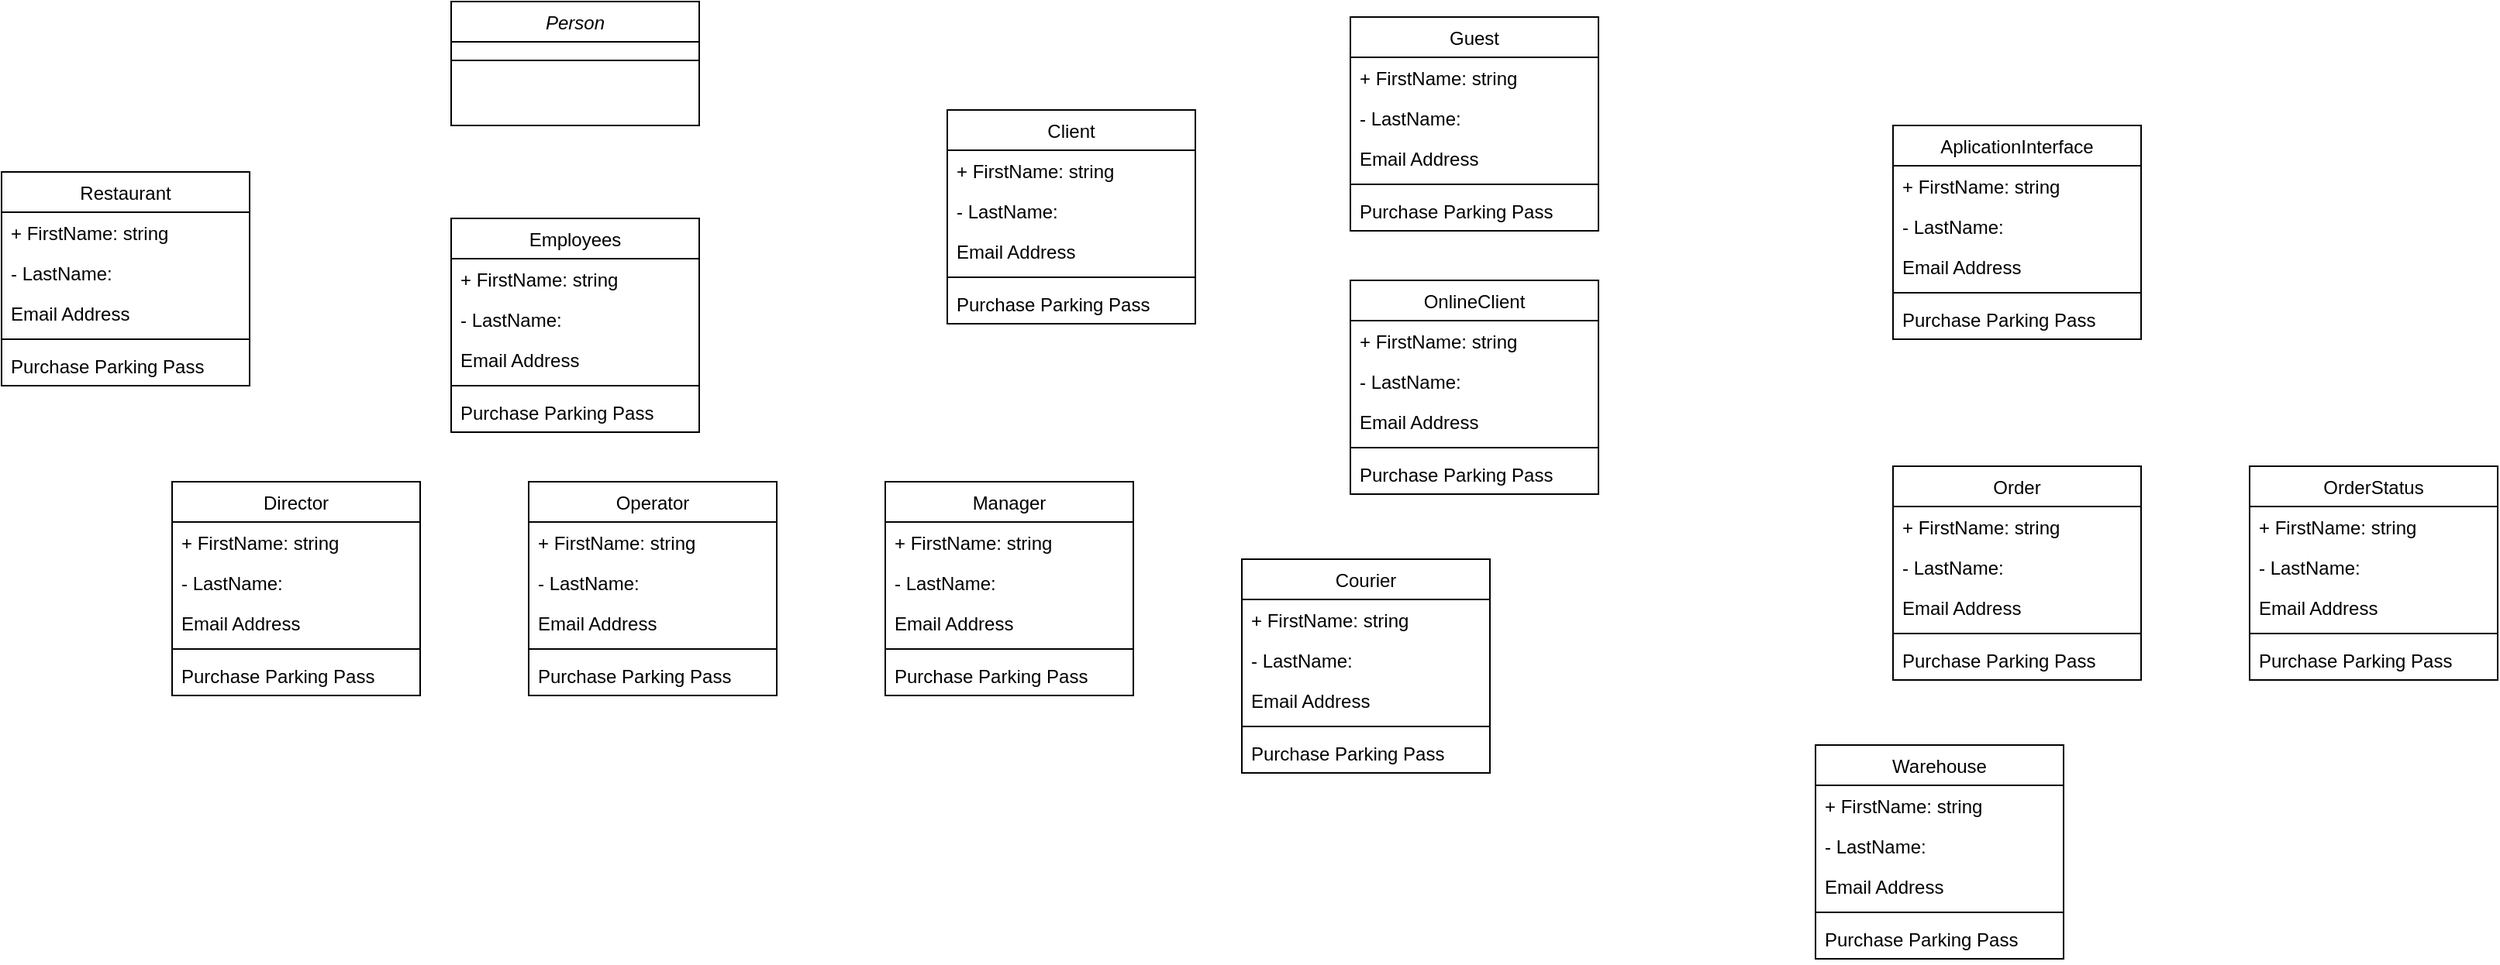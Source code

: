 <mxfile version="14.4.0" type="github">
  <diagram id="C5RBs43oDa-KdzZeNtuy" name="Page-1">
    <mxGraphModel dx="868" dy="426" grid="1" gridSize="10" guides="1" tooltips="1" connect="1" arrows="1" fold="1" page="1" pageScale="1" pageWidth="1654" pageHeight="1169" math="0" shadow="0">
      <root>
        <mxCell id="WIyWlLk6GJQsqaUBKTNV-0" />
        <mxCell id="WIyWlLk6GJQsqaUBKTNV-1" parent="WIyWlLk6GJQsqaUBKTNV-0" />
        <mxCell id="v5H9gl0Cg46Wzbv6vSkD-0" value="Employees" style="swimlane;fontStyle=0;align=center;verticalAlign=top;childLayout=stackLayout;horizontal=1;startSize=26;horizontalStack=0;resizeParent=1;resizeLast=0;collapsible=1;marginBottom=0;rounded=0;shadow=0;strokeWidth=1;" vertex="1" parent="WIyWlLk6GJQsqaUBKTNV-1">
          <mxGeometry x="300" y="150" width="160" height="138" as="geometry">
            <mxRectangle x="230" y="140" width="160" height="26" as="alternateBounds" />
          </mxGeometry>
        </mxCell>
        <mxCell id="v5H9gl0Cg46Wzbv6vSkD-1" value="+ FirstName: string" style="text;align=left;verticalAlign=top;spacingLeft=4;spacingRight=4;overflow=hidden;rotatable=0;points=[[0,0.5],[1,0.5]];portConstraint=eastwest;" vertex="1" parent="v5H9gl0Cg46Wzbv6vSkD-0">
          <mxGeometry y="26" width="160" height="26" as="geometry" />
        </mxCell>
        <mxCell id="v5H9gl0Cg46Wzbv6vSkD-2" value="- LastName:" style="text;align=left;verticalAlign=top;spacingLeft=4;spacingRight=4;overflow=hidden;rotatable=0;points=[[0,0.5],[1,0.5]];portConstraint=eastwest;rounded=0;shadow=0;html=0;" vertex="1" parent="v5H9gl0Cg46Wzbv6vSkD-0">
          <mxGeometry y="52" width="160" height="26" as="geometry" />
        </mxCell>
        <mxCell id="v5H9gl0Cg46Wzbv6vSkD-3" value="Email Address" style="text;align=left;verticalAlign=top;spacingLeft=4;spacingRight=4;overflow=hidden;rotatable=0;points=[[0,0.5],[1,0.5]];portConstraint=eastwest;rounded=0;shadow=0;html=0;" vertex="1" parent="v5H9gl0Cg46Wzbv6vSkD-0">
          <mxGeometry y="78" width="160" height="26" as="geometry" />
        </mxCell>
        <mxCell id="v5H9gl0Cg46Wzbv6vSkD-4" value="" style="line;html=1;strokeWidth=1;align=left;verticalAlign=middle;spacingTop=-1;spacingLeft=3;spacingRight=3;rotatable=0;labelPosition=right;points=[];portConstraint=eastwest;" vertex="1" parent="v5H9gl0Cg46Wzbv6vSkD-0">
          <mxGeometry y="104" width="160" height="8" as="geometry" />
        </mxCell>
        <mxCell id="v5H9gl0Cg46Wzbv6vSkD-5" value="Purchase Parking Pass" style="text;align=left;verticalAlign=top;spacingLeft=4;spacingRight=4;overflow=hidden;rotatable=0;points=[[0,0.5],[1,0.5]];portConstraint=eastwest;" vertex="1" parent="v5H9gl0Cg46Wzbv6vSkD-0">
          <mxGeometry y="112" width="160" height="26" as="geometry" />
        </mxCell>
        <mxCell id="v5H9gl0Cg46Wzbv6vSkD-7" value="Person" style="swimlane;fontStyle=2;align=center;verticalAlign=top;childLayout=stackLayout;horizontal=1;startSize=26;horizontalStack=0;resizeParent=1;resizeLast=0;collapsible=1;marginBottom=0;rounded=0;shadow=0;strokeWidth=1;" vertex="1" parent="WIyWlLk6GJQsqaUBKTNV-1">
          <mxGeometry x="300" y="10" width="160" height="80" as="geometry">
            <mxRectangle x="230" y="140" width="160" height="26" as="alternateBounds" />
          </mxGeometry>
        </mxCell>
        <mxCell id="v5H9gl0Cg46Wzbv6vSkD-11" value="" style="line;html=1;strokeWidth=1;align=left;verticalAlign=middle;spacingTop=-1;spacingLeft=3;spacingRight=3;rotatable=0;labelPosition=right;points=[];portConstraint=eastwest;" vertex="1" parent="v5H9gl0Cg46Wzbv6vSkD-7">
          <mxGeometry y="26" width="160" height="24" as="geometry" />
        </mxCell>
        <mxCell id="v5H9gl0Cg46Wzbv6vSkD-13" value="Director" style="swimlane;fontStyle=0;align=center;verticalAlign=top;childLayout=stackLayout;horizontal=1;startSize=26;horizontalStack=0;resizeParent=1;resizeLast=0;collapsible=1;marginBottom=0;rounded=0;shadow=0;strokeWidth=1;" vertex="1" parent="WIyWlLk6GJQsqaUBKTNV-1">
          <mxGeometry x="120" y="320" width="160" height="138" as="geometry">
            <mxRectangle x="230" y="140" width="160" height="26" as="alternateBounds" />
          </mxGeometry>
        </mxCell>
        <mxCell id="v5H9gl0Cg46Wzbv6vSkD-14" value="+ FirstName: string" style="text;align=left;verticalAlign=top;spacingLeft=4;spacingRight=4;overflow=hidden;rotatable=0;points=[[0,0.5],[1,0.5]];portConstraint=eastwest;" vertex="1" parent="v5H9gl0Cg46Wzbv6vSkD-13">
          <mxGeometry y="26" width="160" height="26" as="geometry" />
        </mxCell>
        <mxCell id="v5H9gl0Cg46Wzbv6vSkD-15" value="- LastName:" style="text;align=left;verticalAlign=top;spacingLeft=4;spacingRight=4;overflow=hidden;rotatable=0;points=[[0,0.5],[1,0.5]];portConstraint=eastwest;rounded=0;shadow=0;html=0;" vertex="1" parent="v5H9gl0Cg46Wzbv6vSkD-13">
          <mxGeometry y="52" width="160" height="26" as="geometry" />
        </mxCell>
        <mxCell id="v5H9gl0Cg46Wzbv6vSkD-16" value="Email Address" style="text;align=left;verticalAlign=top;spacingLeft=4;spacingRight=4;overflow=hidden;rotatable=0;points=[[0,0.5],[1,0.5]];portConstraint=eastwest;rounded=0;shadow=0;html=0;" vertex="1" parent="v5H9gl0Cg46Wzbv6vSkD-13">
          <mxGeometry y="78" width="160" height="26" as="geometry" />
        </mxCell>
        <mxCell id="v5H9gl0Cg46Wzbv6vSkD-17" value="" style="line;html=1;strokeWidth=1;align=left;verticalAlign=middle;spacingTop=-1;spacingLeft=3;spacingRight=3;rotatable=0;labelPosition=right;points=[];portConstraint=eastwest;" vertex="1" parent="v5H9gl0Cg46Wzbv6vSkD-13">
          <mxGeometry y="104" width="160" height="8" as="geometry" />
        </mxCell>
        <mxCell id="v5H9gl0Cg46Wzbv6vSkD-18" value="Purchase Parking Pass" style="text;align=left;verticalAlign=top;spacingLeft=4;spacingRight=4;overflow=hidden;rotatable=0;points=[[0,0.5],[1,0.5]];portConstraint=eastwest;" vertex="1" parent="v5H9gl0Cg46Wzbv6vSkD-13">
          <mxGeometry y="112" width="160" height="26" as="geometry" />
        </mxCell>
        <mxCell id="v5H9gl0Cg46Wzbv6vSkD-19" value="Restaurant" style="swimlane;fontStyle=0;align=center;verticalAlign=top;childLayout=stackLayout;horizontal=1;startSize=26;horizontalStack=0;resizeParent=1;resizeLast=0;collapsible=1;marginBottom=0;rounded=0;shadow=0;strokeWidth=1;" vertex="1" parent="WIyWlLk6GJQsqaUBKTNV-1">
          <mxGeometry x="10" y="120" width="160" height="138" as="geometry">
            <mxRectangle x="230" y="140" width="160" height="26" as="alternateBounds" />
          </mxGeometry>
        </mxCell>
        <mxCell id="v5H9gl0Cg46Wzbv6vSkD-20" value="+ FirstName: string" style="text;align=left;verticalAlign=top;spacingLeft=4;spacingRight=4;overflow=hidden;rotatable=0;points=[[0,0.5],[1,0.5]];portConstraint=eastwest;" vertex="1" parent="v5H9gl0Cg46Wzbv6vSkD-19">
          <mxGeometry y="26" width="160" height="26" as="geometry" />
        </mxCell>
        <mxCell id="v5H9gl0Cg46Wzbv6vSkD-21" value="- LastName:" style="text;align=left;verticalAlign=top;spacingLeft=4;spacingRight=4;overflow=hidden;rotatable=0;points=[[0,0.5],[1,0.5]];portConstraint=eastwest;rounded=0;shadow=0;html=0;" vertex="1" parent="v5H9gl0Cg46Wzbv6vSkD-19">
          <mxGeometry y="52" width="160" height="26" as="geometry" />
        </mxCell>
        <mxCell id="v5H9gl0Cg46Wzbv6vSkD-22" value="Email Address" style="text;align=left;verticalAlign=top;spacingLeft=4;spacingRight=4;overflow=hidden;rotatable=0;points=[[0,0.5],[1,0.5]];portConstraint=eastwest;rounded=0;shadow=0;html=0;" vertex="1" parent="v5H9gl0Cg46Wzbv6vSkD-19">
          <mxGeometry y="78" width="160" height="26" as="geometry" />
        </mxCell>
        <mxCell id="v5H9gl0Cg46Wzbv6vSkD-23" value="" style="line;html=1;strokeWidth=1;align=left;verticalAlign=middle;spacingTop=-1;spacingLeft=3;spacingRight=3;rotatable=0;labelPosition=right;points=[];portConstraint=eastwest;" vertex="1" parent="v5H9gl0Cg46Wzbv6vSkD-19">
          <mxGeometry y="104" width="160" height="8" as="geometry" />
        </mxCell>
        <mxCell id="v5H9gl0Cg46Wzbv6vSkD-24" value="Purchase Parking Pass" style="text;align=left;verticalAlign=top;spacingLeft=4;spacingRight=4;overflow=hidden;rotatable=0;points=[[0,0.5],[1,0.5]];portConstraint=eastwest;" vertex="1" parent="v5H9gl0Cg46Wzbv6vSkD-19">
          <mxGeometry y="112" width="160" height="26" as="geometry" />
        </mxCell>
        <mxCell id="v5H9gl0Cg46Wzbv6vSkD-25" value="Operator" style="swimlane;fontStyle=0;align=center;verticalAlign=top;childLayout=stackLayout;horizontal=1;startSize=26;horizontalStack=0;resizeParent=1;resizeLast=0;collapsible=1;marginBottom=0;rounded=0;shadow=0;strokeWidth=1;" vertex="1" parent="WIyWlLk6GJQsqaUBKTNV-1">
          <mxGeometry x="350" y="320" width="160" height="138" as="geometry">
            <mxRectangle x="230" y="140" width="160" height="26" as="alternateBounds" />
          </mxGeometry>
        </mxCell>
        <mxCell id="v5H9gl0Cg46Wzbv6vSkD-26" value="+ FirstName: string" style="text;align=left;verticalAlign=top;spacingLeft=4;spacingRight=4;overflow=hidden;rotatable=0;points=[[0,0.5],[1,0.5]];portConstraint=eastwest;" vertex="1" parent="v5H9gl0Cg46Wzbv6vSkD-25">
          <mxGeometry y="26" width="160" height="26" as="geometry" />
        </mxCell>
        <mxCell id="v5H9gl0Cg46Wzbv6vSkD-27" value="- LastName:" style="text;align=left;verticalAlign=top;spacingLeft=4;spacingRight=4;overflow=hidden;rotatable=0;points=[[0,0.5],[1,0.5]];portConstraint=eastwest;rounded=0;shadow=0;html=0;" vertex="1" parent="v5H9gl0Cg46Wzbv6vSkD-25">
          <mxGeometry y="52" width="160" height="26" as="geometry" />
        </mxCell>
        <mxCell id="v5H9gl0Cg46Wzbv6vSkD-28" value="Email Address" style="text;align=left;verticalAlign=top;spacingLeft=4;spacingRight=4;overflow=hidden;rotatable=0;points=[[0,0.5],[1,0.5]];portConstraint=eastwest;rounded=0;shadow=0;html=0;" vertex="1" parent="v5H9gl0Cg46Wzbv6vSkD-25">
          <mxGeometry y="78" width="160" height="26" as="geometry" />
        </mxCell>
        <mxCell id="v5H9gl0Cg46Wzbv6vSkD-29" value="" style="line;html=1;strokeWidth=1;align=left;verticalAlign=middle;spacingTop=-1;spacingLeft=3;spacingRight=3;rotatable=0;labelPosition=right;points=[];portConstraint=eastwest;" vertex="1" parent="v5H9gl0Cg46Wzbv6vSkD-25">
          <mxGeometry y="104" width="160" height="8" as="geometry" />
        </mxCell>
        <mxCell id="v5H9gl0Cg46Wzbv6vSkD-30" value="Purchase Parking Pass" style="text;align=left;verticalAlign=top;spacingLeft=4;spacingRight=4;overflow=hidden;rotatable=0;points=[[0,0.5],[1,0.5]];portConstraint=eastwest;" vertex="1" parent="v5H9gl0Cg46Wzbv6vSkD-25">
          <mxGeometry y="112" width="160" height="26" as="geometry" />
        </mxCell>
        <mxCell id="v5H9gl0Cg46Wzbv6vSkD-31" value="Manager" style="swimlane;fontStyle=0;align=center;verticalAlign=top;childLayout=stackLayout;horizontal=1;startSize=26;horizontalStack=0;resizeParent=1;resizeLast=0;collapsible=1;marginBottom=0;rounded=0;shadow=0;strokeWidth=1;" vertex="1" parent="WIyWlLk6GJQsqaUBKTNV-1">
          <mxGeometry x="580" y="320" width="160" height="138" as="geometry">
            <mxRectangle x="230" y="140" width="160" height="26" as="alternateBounds" />
          </mxGeometry>
        </mxCell>
        <mxCell id="v5H9gl0Cg46Wzbv6vSkD-32" value="+ FirstName: string" style="text;align=left;verticalAlign=top;spacingLeft=4;spacingRight=4;overflow=hidden;rotatable=0;points=[[0,0.5],[1,0.5]];portConstraint=eastwest;" vertex="1" parent="v5H9gl0Cg46Wzbv6vSkD-31">
          <mxGeometry y="26" width="160" height="26" as="geometry" />
        </mxCell>
        <mxCell id="v5H9gl0Cg46Wzbv6vSkD-33" value="- LastName:" style="text;align=left;verticalAlign=top;spacingLeft=4;spacingRight=4;overflow=hidden;rotatable=0;points=[[0,0.5],[1,0.5]];portConstraint=eastwest;rounded=0;shadow=0;html=0;" vertex="1" parent="v5H9gl0Cg46Wzbv6vSkD-31">
          <mxGeometry y="52" width="160" height="26" as="geometry" />
        </mxCell>
        <mxCell id="v5H9gl0Cg46Wzbv6vSkD-34" value="Email Address" style="text;align=left;verticalAlign=top;spacingLeft=4;spacingRight=4;overflow=hidden;rotatable=0;points=[[0,0.5],[1,0.5]];portConstraint=eastwest;rounded=0;shadow=0;html=0;" vertex="1" parent="v5H9gl0Cg46Wzbv6vSkD-31">
          <mxGeometry y="78" width="160" height="26" as="geometry" />
        </mxCell>
        <mxCell id="v5H9gl0Cg46Wzbv6vSkD-35" value="" style="line;html=1;strokeWidth=1;align=left;verticalAlign=middle;spacingTop=-1;spacingLeft=3;spacingRight=3;rotatable=0;labelPosition=right;points=[];portConstraint=eastwest;" vertex="1" parent="v5H9gl0Cg46Wzbv6vSkD-31">
          <mxGeometry y="104" width="160" height="8" as="geometry" />
        </mxCell>
        <mxCell id="v5H9gl0Cg46Wzbv6vSkD-36" value="Purchase Parking Pass" style="text;align=left;verticalAlign=top;spacingLeft=4;spacingRight=4;overflow=hidden;rotatable=0;points=[[0,0.5],[1,0.5]];portConstraint=eastwest;" vertex="1" parent="v5H9gl0Cg46Wzbv6vSkD-31">
          <mxGeometry y="112" width="160" height="26" as="geometry" />
        </mxCell>
        <mxCell id="v5H9gl0Cg46Wzbv6vSkD-37" value="Courier" style="swimlane;fontStyle=0;align=center;verticalAlign=top;childLayout=stackLayout;horizontal=1;startSize=26;horizontalStack=0;resizeParent=1;resizeLast=0;collapsible=1;marginBottom=0;rounded=0;shadow=0;strokeWidth=1;" vertex="1" parent="WIyWlLk6GJQsqaUBKTNV-1">
          <mxGeometry x="810" y="370" width="160" height="138" as="geometry">
            <mxRectangle x="230" y="140" width="160" height="26" as="alternateBounds" />
          </mxGeometry>
        </mxCell>
        <mxCell id="v5H9gl0Cg46Wzbv6vSkD-38" value="+ FirstName: string" style="text;align=left;verticalAlign=top;spacingLeft=4;spacingRight=4;overflow=hidden;rotatable=0;points=[[0,0.5],[1,0.5]];portConstraint=eastwest;" vertex="1" parent="v5H9gl0Cg46Wzbv6vSkD-37">
          <mxGeometry y="26" width="160" height="26" as="geometry" />
        </mxCell>
        <mxCell id="v5H9gl0Cg46Wzbv6vSkD-39" value="- LastName:" style="text;align=left;verticalAlign=top;spacingLeft=4;spacingRight=4;overflow=hidden;rotatable=0;points=[[0,0.5],[1,0.5]];portConstraint=eastwest;rounded=0;shadow=0;html=0;" vertex="1" parent="v5H9gl0Cg46Wzbv6vSkD-37">
          <mxGeometry y="52" width="160" height="26" as="geometry" />
        </mxCell>
        <mxCell id="v5H9gl0Cg46Wzbv6vSkD-40" value="Email Address" style="text;align=left;verticalAlign=top;spacingLeft=4;spacingRight=4;overflow=hidden;rotatable=0;points=[[0,0.5],[1,0.5]];portConstraint=eastwest;rounded=0;shadow=0;html=0;" vertex="1" parent="v5H9gl0Cg46Wzbv6vSkD-37">
          <mxGeometry y="78" width="160" height="26" as="geometry" />
        </mxCell>
        <mxCell id="v5H9gl0Cg46Wzbv6vSkD-41" value="" style="line;html=1;strokeWidth=1;align=left;verticalAlign=middle;spacingTop=-1;spacingLeft=3;spacingRight=3;rotatable=0;labelPosition=right;points=[];portConstraint=eastwest;" vertex="1" parent="v5H9gl0Cg46Wzbv6vSkD-37">
          <mxGeometry y="104" width="160" height="8" as="geometry" />
        </mxCell>
        <mxCell id="v5H9gl0Cg46Wzbv6vSkD-42" value="Purchase Parking Pass" style="text;align=left;verticalAlign=top;spacingLeft=4;spacingRight=4;overflow=hidden;rotatable=0;points=[[0,0.5],[1,0.5]];portConstraint=eastwest;" vertex="1" parent="v5H9gl0Cg46Wzbv6vSkD-37">
          <mxGeometry y="112" width="160" height="26" as="geometry" />
        </mxCell>
        <mxCell id="v5H9gl0Cg46Wzbv6vSkD-43" value="Client" style="swimlane;fontStyle=0;align=center;verticalAlign=top;childLayout=stackLayout;horizontal=1;startSize=26;horizontalStack=0;resizeParent=1;resizeLast=0;collapsible=1;marginBottom=0;rounded=0;shadow=0;strokeWidth=1;" vertex="1" parent="WIyWlLk6GJQsqaUBKTNV-1">
          <mxGeometry x="620" y="80" width="160" height="138" as="geometry">
            <mxRectangle x="230" y="140" width="160" height="26" as="alternateBounds" />
          </mxGeometry>
        </mxCell>
        <mxCell id="v5H9gl0Cg46Wzbv6vSkD-44" value="+ FirstName: string" style="text;align=left;verticalAlign=top;spacingLeft=4;spacingRight=4;overflow=hidden;rotatable=0;points=[[0,0.5],[1,0.5]];portConstraint=eastwest;" vertex="1" parent="v5H9gl0Cg46Wzbv6vSkD-43">
          <mxGeometry y="26" width="160" height="26" as="geometry" />
        </mxCell>
        <mxCell id="v5H9gl0Cg46Wzbv6vSkD-45" value="- LastName:" style="text;align=left;verticalAlign=top;spacingLeft=4;spacingRight=4;overflow=hidden;rotatable=0;points=[[0,0.5],[1,0.5]];portConstraint=eastwest;rounded=0;shadow=0;html=0;" vertex="1" parent="v5H9gl0Cg46Wzbv6vSkD-43">
          <mxGeometry y="52" width="160" height="26" as="geometry" />
        </mxCell>
        <mxCell id="v5H9gl0Cg46Wzbv6vSkD-46" value="Email Address" style="text;align=left;verticalAlign=top;spacingLeft=4;spacingRight=4;overflow=hidden;rotatable=0;points=[[0,0.5],[1,0.5]];portConstraint=eastwest;rounded=0;shadow=0;html=0;" vertex="1" parent="v5H9gl0Cg46Wzbv6vSkD-43">
          <mxGeometry y="78" width="160" height="26" as="geometry" />
        </mxCell>
        <mxCell id="v5H9gl0Cg46Wzbv6vSkD-47" value="" style="line;html=1;strokeWidth=1;align=left;verticalAlign=middle;spacingTop=-1;spacingLeft=3;spacingRight=3;rotatable=0;labelPosition=right;points=[];portConstraint=eastwest;" vertex="1" parent="v5H9gl0Cg46Wzbv6vSkD-43">
          <mxGeometry y="104" width="160" height="8" as="geometry" />
        </mxCell>
        <mxCell id="v5H9gl0Cg46Wzbv6vSkD-48" value="Purchase Parking Pass" style="text;align=left;verticalAlign=top;spacingLeft=4;spacingRight=4;overflow=hidden;rotatable=0;points=[[0,0.5],[1,0.5]];portConstraint=eastwest;" vertex="1" parent="v5H9gl0Cg46Wzbv6vSkD-43">
          <mxGeometry y="112" width="160" height="26" as="geometry" />
        </mxCell>
        <mxCell id="v5H9gl0Cg46Wzbv6vSkD-49" value="Guest" style="swimlane;fontStyle=0;align=center;verticalAlign=top;childLayout=stackLayout;horizontal=1;startSize=26;horizontalStack=0;resizeParent=1;resizeLast=0;collapsible=1;marginBottom=0;rounded=0;shadow=0;strokeWidth=1;" vertex="1" parent="WIyWlLk6GJQsqaUBKTNV-1">
          <mxGeometry x="880" y="20" width="160" height="138" as="geometry">
            <mxRectangle x="230" y="140" width="160" height="26" as="alternateBounds" />
          </mxGeometry>
        </mxCell>
        <mxCell id="v5H9gl0Cg46Wzbv6vSkD-50" value="+ FirstName: string" style="text;align=left;verticalAlign=top;spacingLeft=4;spacingRight=4;overflow=hidden;rotatable=0;points=[[0,0.5],[1,0.5]];portConstraint=eastwest;" vertex="1" parent="v5H9gl0Cg46Wzbv6vSkD-49">
          <mxGeometry y="26" width="160" height="26" as="geometry" />
        </mxCell>
        <mxCell id="v5H9gl0Cg46Wzbv6vSkD-51" value="- LastName:" style="text;align=left;verticalAlign=top;spacingLeft=4;spacingRight=4;overflow=hidden;rotatable=0;points=[[0,0.5],[1,0.5]];portConstraint=eastwest;rounded=0;shadow=0;html=0;" vertex="1" parent="v5H9gl0Cg46Wzbv6vSkD-49">
          <mxGeometry y="52" width="160" height="26" as="geometry" />
        </mxCell>
        <mxCell id="v5H9gl0Cg46Wzbv6vSkD-52" value="Email Address" style="text;align=left;verticalAlign=top;spacingLeft=4;spacingRight=4;overflow=hidden;rotatable=0;points=[[0,0.5],[1,0.5]];portConstraint=eastwest;rounded=0;shadow=0;html=0;" vertex="1" parent="v5H9gl0Cg46Wzbv6vSkD-49">
          <mxGeometry y="78" width="160" height="26" as="geometry" />
        </mxCell>
        <mxCell id="v5H9gl0Cg46Wzbv6vSkD-53" value="" style="line;html=1;strokeWidth=1;align=left;verticalAlign=middle;spacingTop=-1;spacingLeft=3;spacingRight=3;rotatable=0;labelPosition=right;points=[];portConstraint=eastwest;" vertex="1" parent="v5H9gl0Cg46Wzbv6vSkD-49">
          <mxGeometry y="104" width="160" height="8" as="geometry" />
        </mxCell>
        <mxCell id="v5H9gl0Cg46Wzbv6vSkD-54" value="Purchase Parking Pass" style="text;align=left;verticalAlign=top;spacingLeft=4;spacingRight=4;overflow=hidden;rotatable=0;points=[[0,0.5],[1,0.5]];portConstraint=eastwest;" vertex="1" parent="v5H9gl0Cg46Wzbv6vSkD-49">
          <mxGeometry y="112" width="160" height="26" as="geometry" />
        </mxCell>
        <mxCell id="v5H9gl0Cg46Wzbv6vSkD-55" value="OnlineClient" style="swimlane;fontStyle=0;align=center;verticalAlign=top;childLayout=stackLayout;horizontal=1;startSize=26;horizontalStack=0;resizeParent=1;resizeLast=0;collapsible=1;marginBottom=0;rounded=0;shadow=0;strokeWidth=1;" vertex="1" parent="WIyWlLk6GJQsqaUBKTNV-1">
          <mxGeometry x="880" y="190" width="160" height="138" as="geometry">
            <mxRectangle x="230" y="140" width="160" height="26" as="alternateBounds" />
          </mxGeometry>
        </mxCell>
        <mxCell id="v5H9gl0Cg46Wzbv6vSkD-56" value="+ FirstName: string" style="text;align=left;verticalAlign=top;spacingLeft=4;spacingRight=4;overflow=hidden;rotatable=0;points=[[0,0.5],[1,0.5]];portConstraint=eastwest;" vertex="1" parent="v5H9gl0Cg46Wzbv6vSkD-55">
          <mxGeometry y="26" width="160" height="26" as="geometry" />
        </mxCell>
        <mxCell id="v5H9gl0Cg46Wzbv6vSkD-57" value="- LastName:" style="text;align=left;verticalAlign=top;spacingLeft=4;spacingRight=4;overflow=hidden;rotatable=0;points=[[0,0.5],[1,0.5]];portConstraint=eastwest;rounded=0;shadow=0;html=0;" vertex="1" parent="v5H9gl0Cg46Wzbv6vSkD-55">
          <mxGeometry y="52" width="160" height="26" as="geometry" />
        </mxCell>
        <mxCell id="v5H9gl0Cg46Wzbv6vSkD-58" value="Email Address" style="text;align=left;verticalAlign=top;spacingLeft=4;spacingRight=4;overflow=hidden;rotatable=0;points=[[0,0.5],[1,0.5]];portConstraint=eastwest;rounded=0;shadow=0;html=0;" vertex="1" parent="v5H9gl0Cg46Wzbv6vSkD-55">
          <mxGeometry y="78" width="160" height="26" as="geometry" />
        </mxCell>
        <mxCell id="v5H9gl0Cg46Wzbv6vSkD-59" value="" style="line;html=1;strokeWidth=1;align=left;verticalAlign=middle;spacingTop=-1;spacingLeft=3;spacingRight=3;rotatable=0;labelPosition=right;points=[];portConstraint=eastwest;" vertex="1" parent="v5H9gl0Cg46Wzbv6vSkD-55">
          <mxGeometry y="104" width="160" height="8" as="geometry" />
        </mxCell>
        <mxCell id="v5H9gl0Cg46Wzbv6vSkD-60" value="Purchase Parking Pass" style="text;align=left;verticalAlign=top;spacingLeft=4;spacingRight=4;overflow=hidden;rotatable=0;points=[[0,0.5],[1,0.5]];portConstraint=eastwest;" vertex="1" parent="v5H9gl0Cg46Wzbv6vSkD-55">
          <mxGeometry y="112" width="160" height="26" as="geometry" />
        </mxCell>
        <mxCell id="v5H9gl0Cg46Wzbv6vSkD-61" value="AplicationInterface" style="swimlane;fontStyle=0;align=center;verticalAlign=top;childLayout=stackLayout;horizontal=1;startSize=26;horizontalStack=0;resizeParent=1;resizeLast=0;collapsible=1;marginBottom=0;rounded=0;shadow=0;strokeWidth=1;" vertex="1" parent="WIyWlLk6GJQsqaUBKTNV-1">
          <mxGeometry x="1230" y="90" width="160" height="138" as="geometry">
            <mxRectangle x="230" y="140" width="160" height="26" as="alternateBounds" />
          </mxGeometry>
        </mxCell>
        <mxCell id="v5H9gl0Cg46Wzbv6vSkD-62" value="+ FirstName: string" style="text;align=left;verticalAlign=top;spacingLeft=4;spacingRight=4;overflow=hidden;rotatable=0;points=[[0,0.5],[1,0.5]];portConstraint=eastwest;" vertex="1" parent="v5H9gl0Cg46Wzbv6vSkD-61">
          <mxGeometry y="26" width="160" height="26" as="geometry" />
        </mxCell>
        <mxCell id="v5H9gl0Cg46Wzbv6vSkD-63" value="- LastName:" style="text;align=left;verticalAlign=top;spacingLeft=4;spacingRight=4;overflow=hidden;rotatable=0;points=[[0,0.5],[1,0.5]];portConstraint=eastwest;rounded=0;shadow=0;html=0;" vertex="1" parent="v5H9gl0Cg46Wzbv6vSkD-61">
          <mxGeometry y="52" width="160" height="26" as="geometry" />
        </mxCell>
        <mxCell id="v5H9gl0Cg46Wzbv6vSkD-64" value="Email Address" style="text;align=left;verticalAlign=top;spacingLeft=4;spacingRight=4;overflow=hidden;rotatable=0;points=[[0,0.5],[1,0.5]];portConstraint=eastwest;rounded=0;shadow=0;html=0;" vertex="1" parent="v5H9gl0Cg46Wzbv6vSkD-61">
          <mxGeometry y="78" width="160" height="26" as="geometry" />
        </mxCell>
        <mxCell id="v5H9gl0Cg46Wzbv6vSkD-65" value="" style="line;html=1;strokeWidth=1;align=left;verticalAlign=middle;spacingTop=-1;spacingLeft=3;spacingRight=3;rotatable=0;labelPosition=right;points=[];portConstraint=eastwest;" vertex="1" parent="v5H9gl0Cg46Wzbv6vSkD-61">
          <mxGeometry y="104" width="160" height="8" as="geometry" />
        </mxCell>
        <mxCell id="v5H9gl0Cg46Wzbv6vSkD-66" value="Purchase Parking Pass" style="text;align=left;verticalAlign=top;spacingLeft=4;spacingRight=4;overflow=hidden;rotatable=0;points=[[0,0.5],[1,0.5]];portConstraint=eastwest;" vertex="1" parent="v5H9gl0Cg46Wzbv6vSkD-61">
          <mxGeometry y="112" width="160" height="26" as="geometry" />
        </mxCell>
        <mxCell id="v5H9gl0Cg46Wzbv6vSkD-73" value="Order" style="swimlane;fontStyle=0;align=center;verticalAlign=top;childLayout=stackLayout;horizontal=1;startSize=26;horizontalStack=0;resizeParent=1;resizeLast=0;collapsible=1;marginBottom=0;rounded=0;shadow=0;strokeWidth=1;" vertex="1" parent="WIyWlLk6GJQsqaUBKTNV-1">
          <mxGeometry x="1230" y="310" width="160" height="138" as="geometry">
            <mxRectangle x="230" y="140" width="160" height="26" as="alternateBounds" />
          </mxGeometry>
        </mxCell>
        <mxCell id="v5H9gl0Cg46Wzbv6vSkD-74" value="+ FirstName: string" style="text;align=left;verticalAlign=top;spacingLeft=4;spacingRight=4;overflow=hidden;rotatable=0;points=[[0,0.5],[1,0.5]];portConstraint=eastwest;" vertex="1" parent="v5H9gl0Cg46Wzbv6vSkD-73">
          <mxGeometry y="26" width="160" height="26" as="geometry" />
        </mxCell>
        <mxCell id="v5H9gl0Cg46Wzbv6vSkD-75" value="- LastName:" style="text;align=left;verticalAlign=top;spacingLeft=4;spacingRight=4;overflow=hidden;rotatable=0;points=[[0,0.5],[1,0.5]];portConstraint=eastwest;rounded=0;shadow=0;html=0;" vertex="1" parent="v5H9gl0Cg46Wzbv6vSkD-73">
          <mxGeometry y="52" width="160" height="26" as="geometry" />
        </mxCell>
        <mxCell id="v5H9gl0Cg46Wzbv6vSkD-76" value="Email Address" style="text;align=left;verticalAlign=top;spacingLeft=4;spacingRight=4;overflow=hidden;rotatable=0;points=[[0,0.5],[1,0.5]];portConstraint=eastwest;rounded=0;shadow=0;html=0;" vertex="1" parent="v5H9gl0Cg46Wzbv6vSkD-73">
          <mxGeometry y="78" width="160" height="26" as="geometry" />
        </mxCell>
        <mxCell id="v5H9gl0Cg46Wzbv6vSkD-77" value="" style="line;html=1;strokeWidth=1;align=left;verticalAlign=middle;spacingTop=-1;spacingLeft=3;spacingRight=3;rotatable=0;labelPosition=right;points=[];portConstraint=eastwest;" vertex="1" parent="v5H9gl0Cg46Wzbv6vSkD-73">
          <mxGeometry y="104" width="160" height="8" as="geometry" />
        </mxCell>
        <mxCell id="v5H9gl0Cg46Wzbv6vSkD-78" value="Purchase Parking Pass" style="text;align=left;verticalAlign=top;spacingLeft=4;spacingRight=4;overflow=hidden;rotatable=0;points=[[0,0.5],[1,0.5]];portConstraint=eastwest;" vertex="1" parent="v5H9gl0Cg46Wzbv6vSkD-73">
          <mxGeometry y="112" width="160" height="26" as="geometry" />
        </mxCell>
        <mxCell id="v5H9gl0Cg46Wzbv6vSkD-79" value="Warehouse" style="swimlane;fontStyle=0;align=center;verticalAlign=top;childLayout=stackLayout;horizontal=1;startSize=26;horizontalStack=0;resizeParent=1;resizeLast=0;collapsible=1;marginBottom=0;rounded=0;shadow=0;strokeWidth=1;" vertex="1" parent="WIyWlLk6GJQsqaUBKTNV-1">
          <mxGeometry x="1180" y="490" width="160" height="138" as="geometry">
            <mxRectangle x="230" y="140" width="160" height="26" as="alternateBounds" />
          </mxGeometry>
        </mxCell>
        <mxCell id="v5H9gl0Cg46Wzbv6vSkD-80" value="+ FirstName: string" style="text;align=left;verticalAlign=top;spacingLeft=4;spacingRight=4;overflow=hidden;rotatable=0;points=[[0,0.5],[1,0.5]];portConstraint=eastwest;" vertex="1" parent="v5H9gl0Cg46Wzbv6vSkD-79">
          <mxGeometry y="26" width="160" height="26" as="geometry" />
        </mxCell>
        <mxCell id="v5H9gl0Cg46Wzbv6vSkD-81" value="- LastName:" style="text;align=left;verticalAlign=top;spacingLeft=4;spacingRight=4;overflow=hidden;rotatable=0;points=[[0,0.5],[1,0.5]];portConstraint=eastwest;rounded=0;shadow=0;html=0;" vertex="1" parent="v5H9gl0Cg46Wzbv6vSkD-79">
          <mxGeometry y="52" width="160" height="26" as="geometry" />
        </mxCell>
        <mxCell id="v5H9gl0Cg46Wzbv6vSkD-82" value="Email Address" style="text;align=left;verticalAlign=top;spacingLeft=4;spacingRight=4;overflow=hidden;rotatable=0;points=[[0,0.5],[1,0.5]];portConstraint=eastwest;rounded=0;shadow=0;html=0;" vertex="1" parent="v5H9gl0Cg46Wzbv6vSkD-79">
          <mxGeometry y="78" width="160" height="26" as="geometry" />
        </mxCell>
        <mxCell id="v5H9gl0Cg46Wzbv6vSkD-83" value="" style="line;html=1;strokeWidth=1;align=left;verticalAlign=middle;spacingTop=-1;spacingLeft=3;spacingRight=3;rotatable=0;labelPosition=right;points=[];portConstraint=eastwest;" vertex="1" parent="v5H9gl0Cg46Wzbv6vSkD-79">
          <mxGeometry y="104" width="160" height="8" as="geometry" />
        </mxCell>
        <mxCell id="v5H9gl0Cg46Wzbv6vSkD-84" value="Purchase Parking Pass" style="text;align=left;verticalAlign=top;spacingLeft=4;spacingRight=4;overflow=hidden;rotatable=0;points=[[0,0.5],[1,0.5]];portConstraint=eastwest;" vertex="1" parent="v5H9gl0Cg46Wzbv6vSkD-79">
          <mxGeometry y="112" width="160" height="26" as="geometry" />
        </mxCell>
        <mxCell id="v5H9gl0Cg46Wzbv6vSkD-85" value="OrderStatus" style="swimlane;fontStyle=0;align=center;verticalAlign=top;childLayout=stackLayout;horizontal=1;startSize=26;horizontalStack=0;resizeParent=1;resizeLast=0;collapsible=1;marginBottom=0;rounded=0;shadow=0;strokeWidth=1;" vertex="1" parent="WIyWlLk6GJQsqaUBKTNV-1">
          <mxGeometry x="1460" y="310" width="160" height="138" as="geometry">
            <mxRectangle x="230" y="140" width="160" height="26" as="alternateBounds" />
          </mxGeometry>
        </mxCell>
        <mxCell id="v5H9gl0Cg46Wzbv6vSkD-86" value="+ FirstName: string" style="text;align=left;verticalAlign=top;spacingLeft=4;spacingRight=4;overflow=hidden;rotatable=0;points=[[0,0.5],[1,0.5]];portConstraint=eastwest;" vertex="1" parent="v5H9gl0Cg46Wzbv6vSkD-85">
          <mxGeometry y="26" width="160" height="26" as="geometry" />
        </mxCell>
        <mxCell id="v5H9gl0Cg46Wzbv6vSkD-87" value="- LastName:" style="text;align=left;verticalAlign=top;spacingLeft=4;spacingRight=4;overflow=hidden;rotatable=0;points=[[0,0.5],[1,0.5]];portConstraint=eastwest;rounded=0;shadow=0;html=0;" vertex="1" parent="v5H9gl0Cg46Wzbv6vSkD-85">
          <mxGeometry y="52" width="160" height="26" as="geometry" />
        </mxCell>
        <mxCell id="v5H9gl0Cg46Wzbv6vSkD-88" value="Email Address" style="text;align=left;verticalAlign=top;spacingLeft=4;spacingRight=4;overflow=hidden;rotatable=0;points=[[0,0.5],[1,0.5]];portConstraint=eastwest;rounded=0;shadow=0;html=0;" vertex="1" parent="v5H9gl0Cg46Wzbv6vSkD-85">
          <mxGeometry y="78" width="160" height="26" as="geometry" />
        </mxCell>
        <mxCell id="v5H9gl0Cg46Wzbv6vSkD-89" value="" style="line;html=1;strokeWidth=1;align=left;verticalAlign=middle;spacingTop=-1;spacingLeft=3;spacingRight=3;rotatable=0;labelPosition=right;points=[];portConstraint=eastwest;" vertex="1" parent="v5H9gl0Cg46Wzbv6vSkD-85">
          <mxGeometry y="104" width="160" height="8" as="geometry" />
        </mxCell>
        <mxCell id="v5H9gl0Cg46Wzbv6vSkD-90" value="Purchase Parking Pass" style="text;align=left;verticalAlign=top;spacingLeft=4;spacingRight=4;overflow=hidden;rotatable=0;points=[[0,0.5],[1,0.5]];portConstraint=eastwest;" vertex="1" parent="v5H9gl0Cg46Wzbv6vSkD-85">
          <mxGeometry y="112" width="160" height="26" as="geometry" />
        </mxCell>
      </root>
    </mxGraphModel>
  </diagram>
</mxfile>
